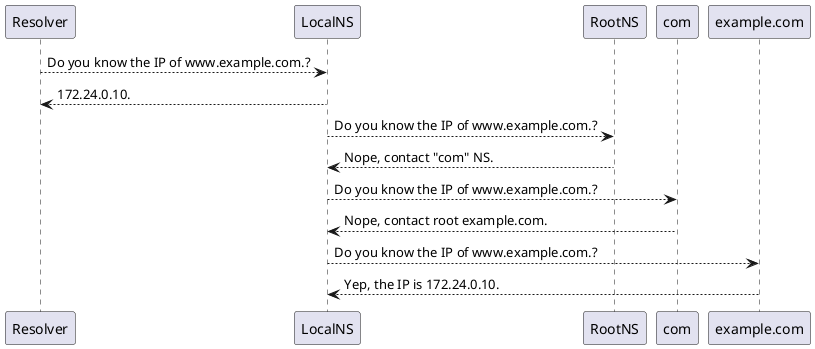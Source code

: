 @startuml recursive-query

Resolver --> LocalNS: Do you know the IP of www.example.com.?
Resolver <-- LocalNS: 172.24.0.10.

LocalNS --> RootNS: Do you know the IP of www.example.com.?
LocalNS <-- RootNS: Nope, contact "com" NS.

LocalNS --> com: Do you know the IP of www.example.com.?
LocalNS <-- com: Nope, contact root example.com.

LocalNS --> example.com: Do you know the IP of www.example.com.?
LocalNS <-- example.com: Yep, the IP is 172.24.0.10.

@enduml